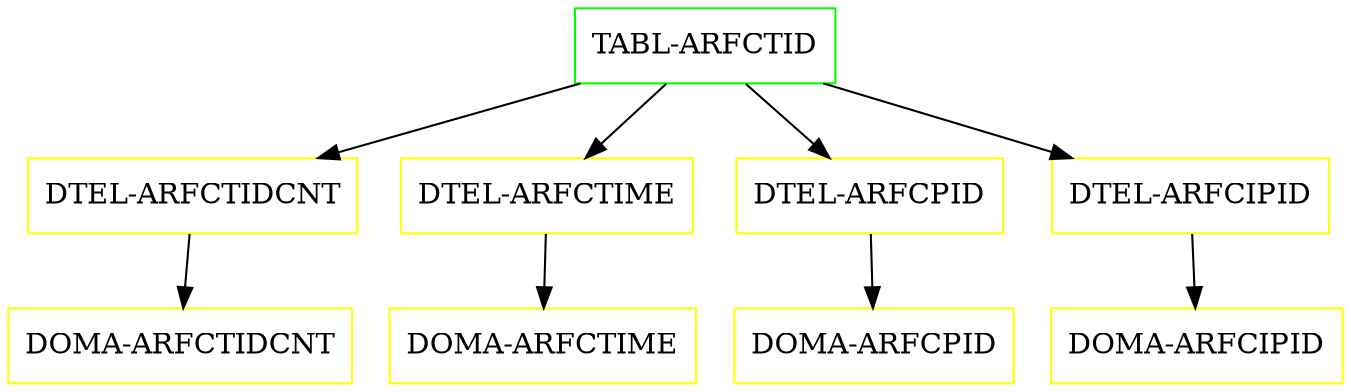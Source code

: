 digraph G {
  "TABL-ARFCTID" [shape=box,color=green];
  "DTEL-ARFCTIDCNT" [shape=box,color=yellow,URL="./DTEL_ARFCTIDCNT.html"];
  "DOMA-ARFCTIDCNT" [shape=box,color=yellow,URL="./DOMA_ARFCTIDCNT.html"];
  "DTEL-ARFCTIME" [shape=box,color=yellow,URL="./DTEL_ARFCTIME.html"];
  "DOMA-ARFCTIME" [shape=box,color=yellow,URL="./DOMA_ARFCTIME.html"];
  "DTEL-ARFCPID" [shape=box,color=yellow,URL="./DTEL_ARFCPID.html"];
  "DOMA-ARFCPID" [shape=box,color=yellow,URL="./DOMA_ARFCPID.html"];
  "DTEL-ARFCIPID" [shape=box,color=yellow,URL="./DTEL_ARFCIPID.html"];
  "DOMA-ARFCIPID" [shape=box,color=yellow,URL="./DOMA_ARFCIPID.html"];
  "TABL-ARFCTID" -> "DTEL-ARFCIPID";
  "TABL-ARFCTID" -> "DTEL-ARFCPID";
  "TABL-ARFCTID" -> "DTEL-ARFCTIME";
  "TABL-ARFCTID" -> "DTEL-ARFCTIDCNT";
  "DTEL-ARFCTIDCNT" -> "DOMA-ARFCTIDCNT";
  "DTEL-ARFCTIME" -> "DOMA-ARFCTIME";
  "DTEL-ARFCPID" -> "DOMA-ARFCPID";
  "DTEL-ARFCIPID" -> "DOMA-ARFCIPID";
}

